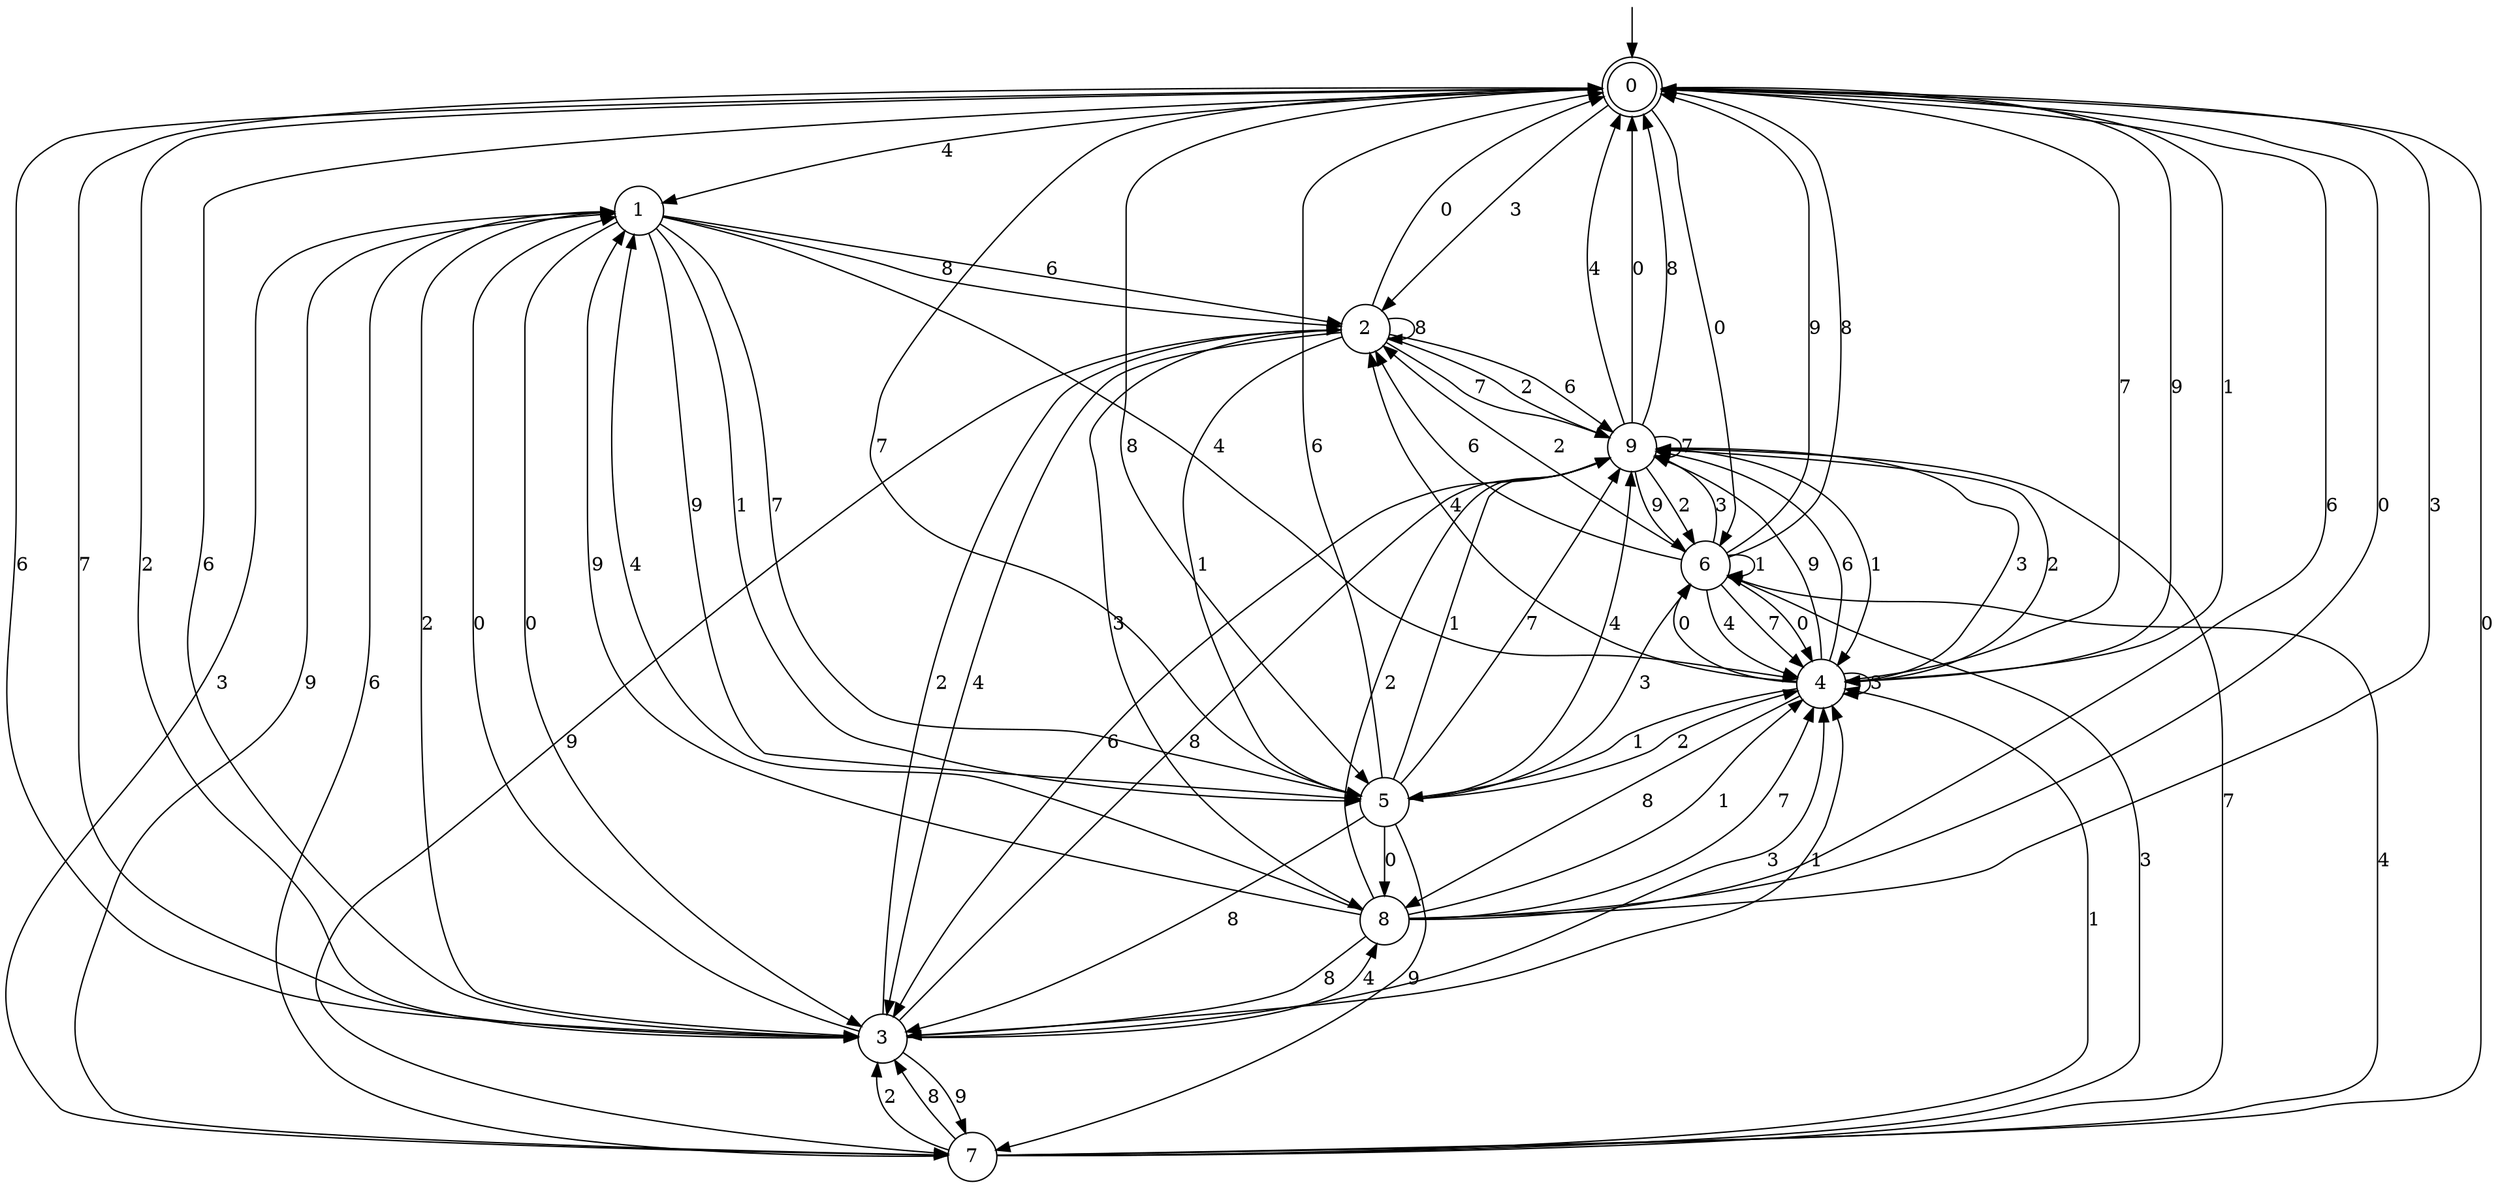 digraph g {

	s0 [shape="doublecircle" label="0"];
	s1 [shape="circle" label="1"];
	s2 [shape="circle" label="2"];
	s3 [shape="circle" label="3"];
	s4 [shape="circle" label="4"];
	s5 [shape="circle" label="5"];
	s6 [shape="circle" label="6"];
	s7 [shape="circle" label="7"];
	s8 [shape="circle" label="8"];
	s9 [shape="circle" label="9"];
	s0 -> s1 [label="4"];
	s0 -> s2 [label="3"];
	s0 -> s3 [label="2"];
	s0 -> s4 [label="9"];
	s0 -> s4 [label="1"];
	s0 -> s3 [label="6"];
	s0 -> s5 [label="7"];
	s0 -> s6 [label="0"];
	s0 -> s5 [label="8"];
	s1 -> s4 [label="4"];
	s1 -> s7 [label="3"];
	s1 -> s3 [label="2"];
	s1 -> s5 [label="9"];
	s1 -> s5 [label="1"];
	s1 -> s2 [label="6"];
	s1 -> s5 [label="7"];
	s1 -> s3 [label="0"];
	s1 -> s2 [label="8"];
	s2 -> s3 [label="4"];
	s2 -> s8 [label="3"];
	s2 -> s9 [label="2"];
	s2 -> s7 [label="9"];
	s2 -> s5 [label="1"];
	s2 -> s9 [label="6"];
	s2 -> s9 [label="7"];
	s2 -> s0 [label="0"];
	s2 -> s2 [label="8"];
	s3 -> s8 [label="4"];
	s3 -> s4 [label="3"];
	s3 -> s2 [label="2"];
	s3 -> s7 [label="9"];
	s3 -> s4 [label="1"];
	s3 -> s0 [label="6"];
	s3 -> s0 [label="7"];
	s3 -> s1 [label="0"];
	s3 -> s9 [label="8"];
	s4 -> s2 [label="4"];
	s4 -> s4 [label="3"];
	s4 -> s9 [label="2"];
	s4 -> s9 [label="9"];
	s4 -> s5 [label="1"];
	s4 -> s9 [label="6"];
	s4 -> s0 [label="7"];
	s4 -> s6 [label="0"];
	s4 -> s8 [label="8"];
	s5 -> s9 [label="4"];
	s5 -> s6 [label="3"];
	s5 -> s4 [label="2"];
	s5 -> s7 [label="9"];
	s5 -> s9 [label="1"];
	s5 -> s0 [label="6"];
	s5 -> s9 [label="7"];
	s5 -> s8 [label="0"];
	s5 -> s3 [label="8"];
	s6 -> s4 [label="4"];
	s6 -> s9 [label="3"];
	s6 -> s2 [label="2"];
	s6 -> s0 [label="9"];
	s6 -> s6 [label="1"];
	s6 -> s2 [label="6"];
	s6 -> s4 [label="7"];
	s6 -> s4 [label="0"];
	s6 -> s0 [label="8"];
	s7 -> s6 [label="4"];
	s7 -> s6 [label="3"];
	s7 -> s3 [label="2"];
	s7 -> s1 [label="9"];
	s7 -> s4 [label="1"];
	s7 -> s1 [label="6"];
	s7 -> s9 [label="7"];
	s7 -> s0 [label="0"];
	s7 -> s3 [label="8"];
	s8 -> s1 [label="4"];
	s8 -> s0 [label="3"];
	s8 -> s9 [label="2"];
	s8 -> s1 [label="9"];
	s8 -> s4 [label="1"];
	s8 -> s0 [label="6"];
	s8 -> s4 [label="7"];
	s8 -> s0 [label="0"];
	s8 -> s3 [label="8"];
	s9 -> s0 [label="4"];
	s9 -> s4 [label="3"];
	s9 -> s6 [label="2"];
	s9 -> s6 [label="9"];
	s9 -> s4 [label="1"];
	s9 -> s3 [label="6"];
	s9 -> s9 [label="7"];
	s9 -> s0 [label="0"];
	s9 -> s0 [label="8"];

__start0 [label="" shape="none" width="0" height="0"];
__start0 -> s0;

}
